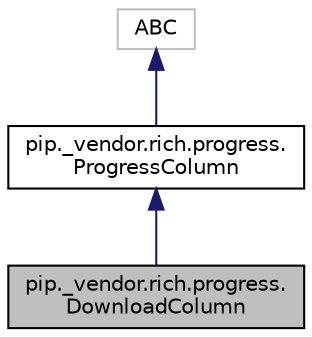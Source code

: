 digraph "pip._vendor.rich.progress.DownloadColumn"
{
 // LATEX_PDF_SIZE
  edge [fontname="Helvetica",fontsize="10",labelfontname="Helvetica",labelfontsize="10"];
  node [fontname="Helvetica",fontsize="10",shape=record];
  Node1 [label="pip._vendor.rich.progress.\lDownloadColumn",height=0.2,width=0.4,color="black", fillcolor="grey75", style="filled", fontcolor="black",tooltip=" "];
  Node2 -> Node1 [dir="back",color="midnightblue",fontsize="10",style="solid"];
  Node2 [label="pip._vendor.rich.progress.\lProgressColumn",height=0.2,width=0.4,color="black", fillcolor="white", style="filled",URL="$classpip_1_1__vendor_1_1rich_1_1progress_1_1ProgressColumn.html",tooltip=" "];
  Node3 -> Node2 [dir="back",color="midnightblue",fontsize="10",style="solid"];
  Node3 [label="ABC",height=0.2,width=0.4,color="grey75", fillcolor="white", style="filled",tooltip=" "];
}
